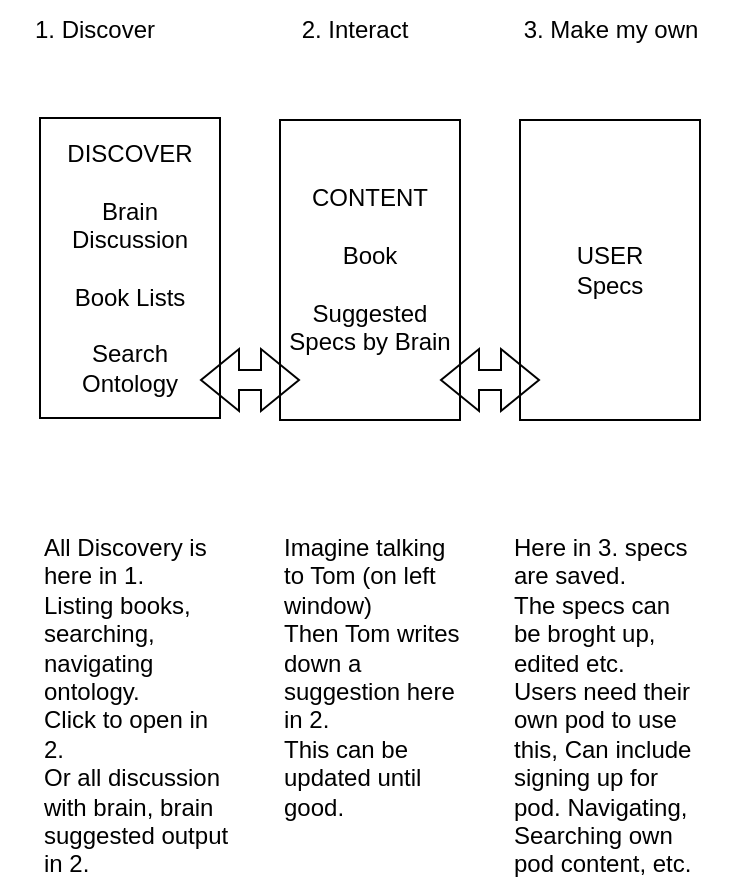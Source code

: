 <mxfile version="28.2.4">
  <diagram name="Page-1" id="2j7EfIFrd0DjGW1DXlMu">
    <mxGraphModel dx="948" dy="1207" grid="1" gridSize="10" guides="1" tooltips="1" connect="1" arrows="1" fold="1" page="1" pageScale="1" pageWidth="850" pageHeight="1100" math="0" shadow="0">
      <root>
        <mxCell id="0" />
        <mxCell id="1" parent="0" />
        <mxCell id="8R20_PbephGAGo4m2i8n-1" value="&lt;div&gt;DISCOVER&lt;/div&gt;&lt;div&gt;&lt;br&gt;&lt;/div&gt;Brain Discussion&lt;div&gt;&lt;br&gt;&lt;/div&gt;&lt;div&gt;Book Lists&lt;/div&gt;&lt;div&gt;&lt;br&gt;&lt;/div&gt;&lt;div&gt;Search&lt;/div&gt;&lt;div&gt;Ontology&lt;/div&gt;" style="rounded=0;whiteSpace=wrap;html=1;" vertex="1" parent="1">
          <mxGeometry x="120" y="79" width="90" height="150" as="geometry" />
        </mxCell>
        <mxCell id="8R20_PbephGAGo4m2i8n-2" value="CONTENT&lt;div&gt;&lt;br&gt;&lt;/div&gt;&lt;div&gt;Book&lt;/div&gt;&lt;div&gt;&lt;br&gt;&lt;/div&gt;&lt;div&gt;Suggested Specs by Brain&lt;/div&gt;" style="rounded=0;whiteSpace=wrap;html=1;" vertex="1" parent="1">
          <mxGeometry x="240" y="80" width="90" height="150" as="geometry" />
        </mxCell>
        <mxCell id="8R20_PbephGAGo4m2i8n-3" value="USER&lt;div&gt;Specs&lt;/div&gt;" style="rounded=0;whiteSpace=wrap;html=1;" vertex="1" parent="1">
          <mxGeometry x="360" y="80" width="90" height="150" as="geometry" />
        </mxCell>
        <mxCell id="8R20_PbephGAGo4m2i8n-4" value="" style="shape=flexArrow;endArrow=classic;startArrow=classic;html=1;rounded=0;" edge="1" parent="1">
          <mxGeometry width="100" height="100" relative="1" as="geometry">
            <mxPoint x="200" y="210" as="sourcePoint" />
            <mxPoint x="250" y="210" as="targetPoint" />
          </mxGeometry>
        </mxCell>
        <mxCell id="8R20_PbephGAGo4m2i8n-5" value="" style="shape=flexArrow;endArrow=classic;startArrow=classic;html=1;rounded=0;" edge="1" parent="1">
          <mxGeometry width="100" height="100" relative="1" as="geometry">
            <mxPoint x="320" y="210" as="sourcePoint" />
            <mxPoint x="370" y="210" as="targetPoint" />
          </mxGeometry>
        </mxCell>
        <mxCell id="8R20_PbephGAGo4m2i8n-6" value="1. Discover" style="text;strokeColor=none;align=center;fillColor=none;html=1;verticalAlign=middle;whiteSpace=wrap;rounded=0;" vertex="1" parent="1">
          <mxGeometry x="100" y="20" width="95" height="30" as="geometry" />
        </mxCell>
        <mxCell id="8R20_PbephGAGo4m2i8n-7" value="2. Interact" style="text;strokeColor=none;align=center;fillColor=none;html=1;verticalAlign=middle;whiteSpace=wrap;rounded=0;" vertex="1" parent="1">
          <mxGeometry x="230" y="20" width="95" height="30" as="geometry" />
        </mxCell>
        <mxCell id="8R20_PbephGAGo4m2i8n-8" value="3. Make my own" style="text;strokeColor=none;align=center;fillColor=none;html=1;verticalAlign=middle;whiteSpace=wrap;rounded=0;" vertex="1" parent="1">
          <mxGeometry x="342.5" y="20" width="125" height="30" as="geometry" />
        </mxCell>
        <mxCell id="8R20_PbephGAGo4m2i8n-9" value="Imagine talking to Tom (on left window)&lt;div&gt;Then Tom writes down a suggestion here in 2.&lt;/div&gt;&lt;div&gt;This can be updated until good.&lt;/div&gt;" style="text;strokeColor=none;align=left;fillColor=none;html=1;verticalAlign=top;whiteSpace=wrap;rounded=0;" vertex="1" parent="1">
          <mxGeometry x="240" y="280" width="95" height="30" as="geometry" />
        </mxCell>
        <mxCell id="8R20_PbephGAGo4m2i8n-10" value="&lt;div&gt;Here in 3. specs are saved.&lt;/div&gt;&lt;div&gt;The specs can be broght up, edited etc.&lt;/div&gt;&lt;div&gt;Users need their own pod to use this, Can include signing up for pod. Navigating, Searching own pod content, etc.&lt;/div&gt;" style="text;strokeColor=none;align=left;fillColor=none;html=1;verticalAlign=top;whiteSpace=wrap;rounded=0;" vertex="1" parent="1">
          <mxGeometry x="355" y="280" width="95" height="30" as="geometry" />
        </mxCell>
        <mxCell id="8R20_PbephGAGo4m2i8n-12" value="&lt;div&gt;All Discovery is here in 1.&lt;/div&gt;&lt;div&gt;Listing books, searching, navigating ontology.&lt;/div&gt;&lt;div&gt;Click to open in 2.&lt;/div&gt;&lt;div&gt;Or all discussion with brain, brain suggested output in 2.&lt;/div&gt;" style="text;strokeColor=none;align=left;fillColor=none;html=1;verticalAlign=top;whiteSpace=wrap;rounded=0;" vertex="1" parent="1">
          <mxGeometry x="120" y="280" width="95" height="30" as="geometry" />
        </mxCell>
      </root>
    </mxGraphModel>
  </diagram>
</mxfile>
